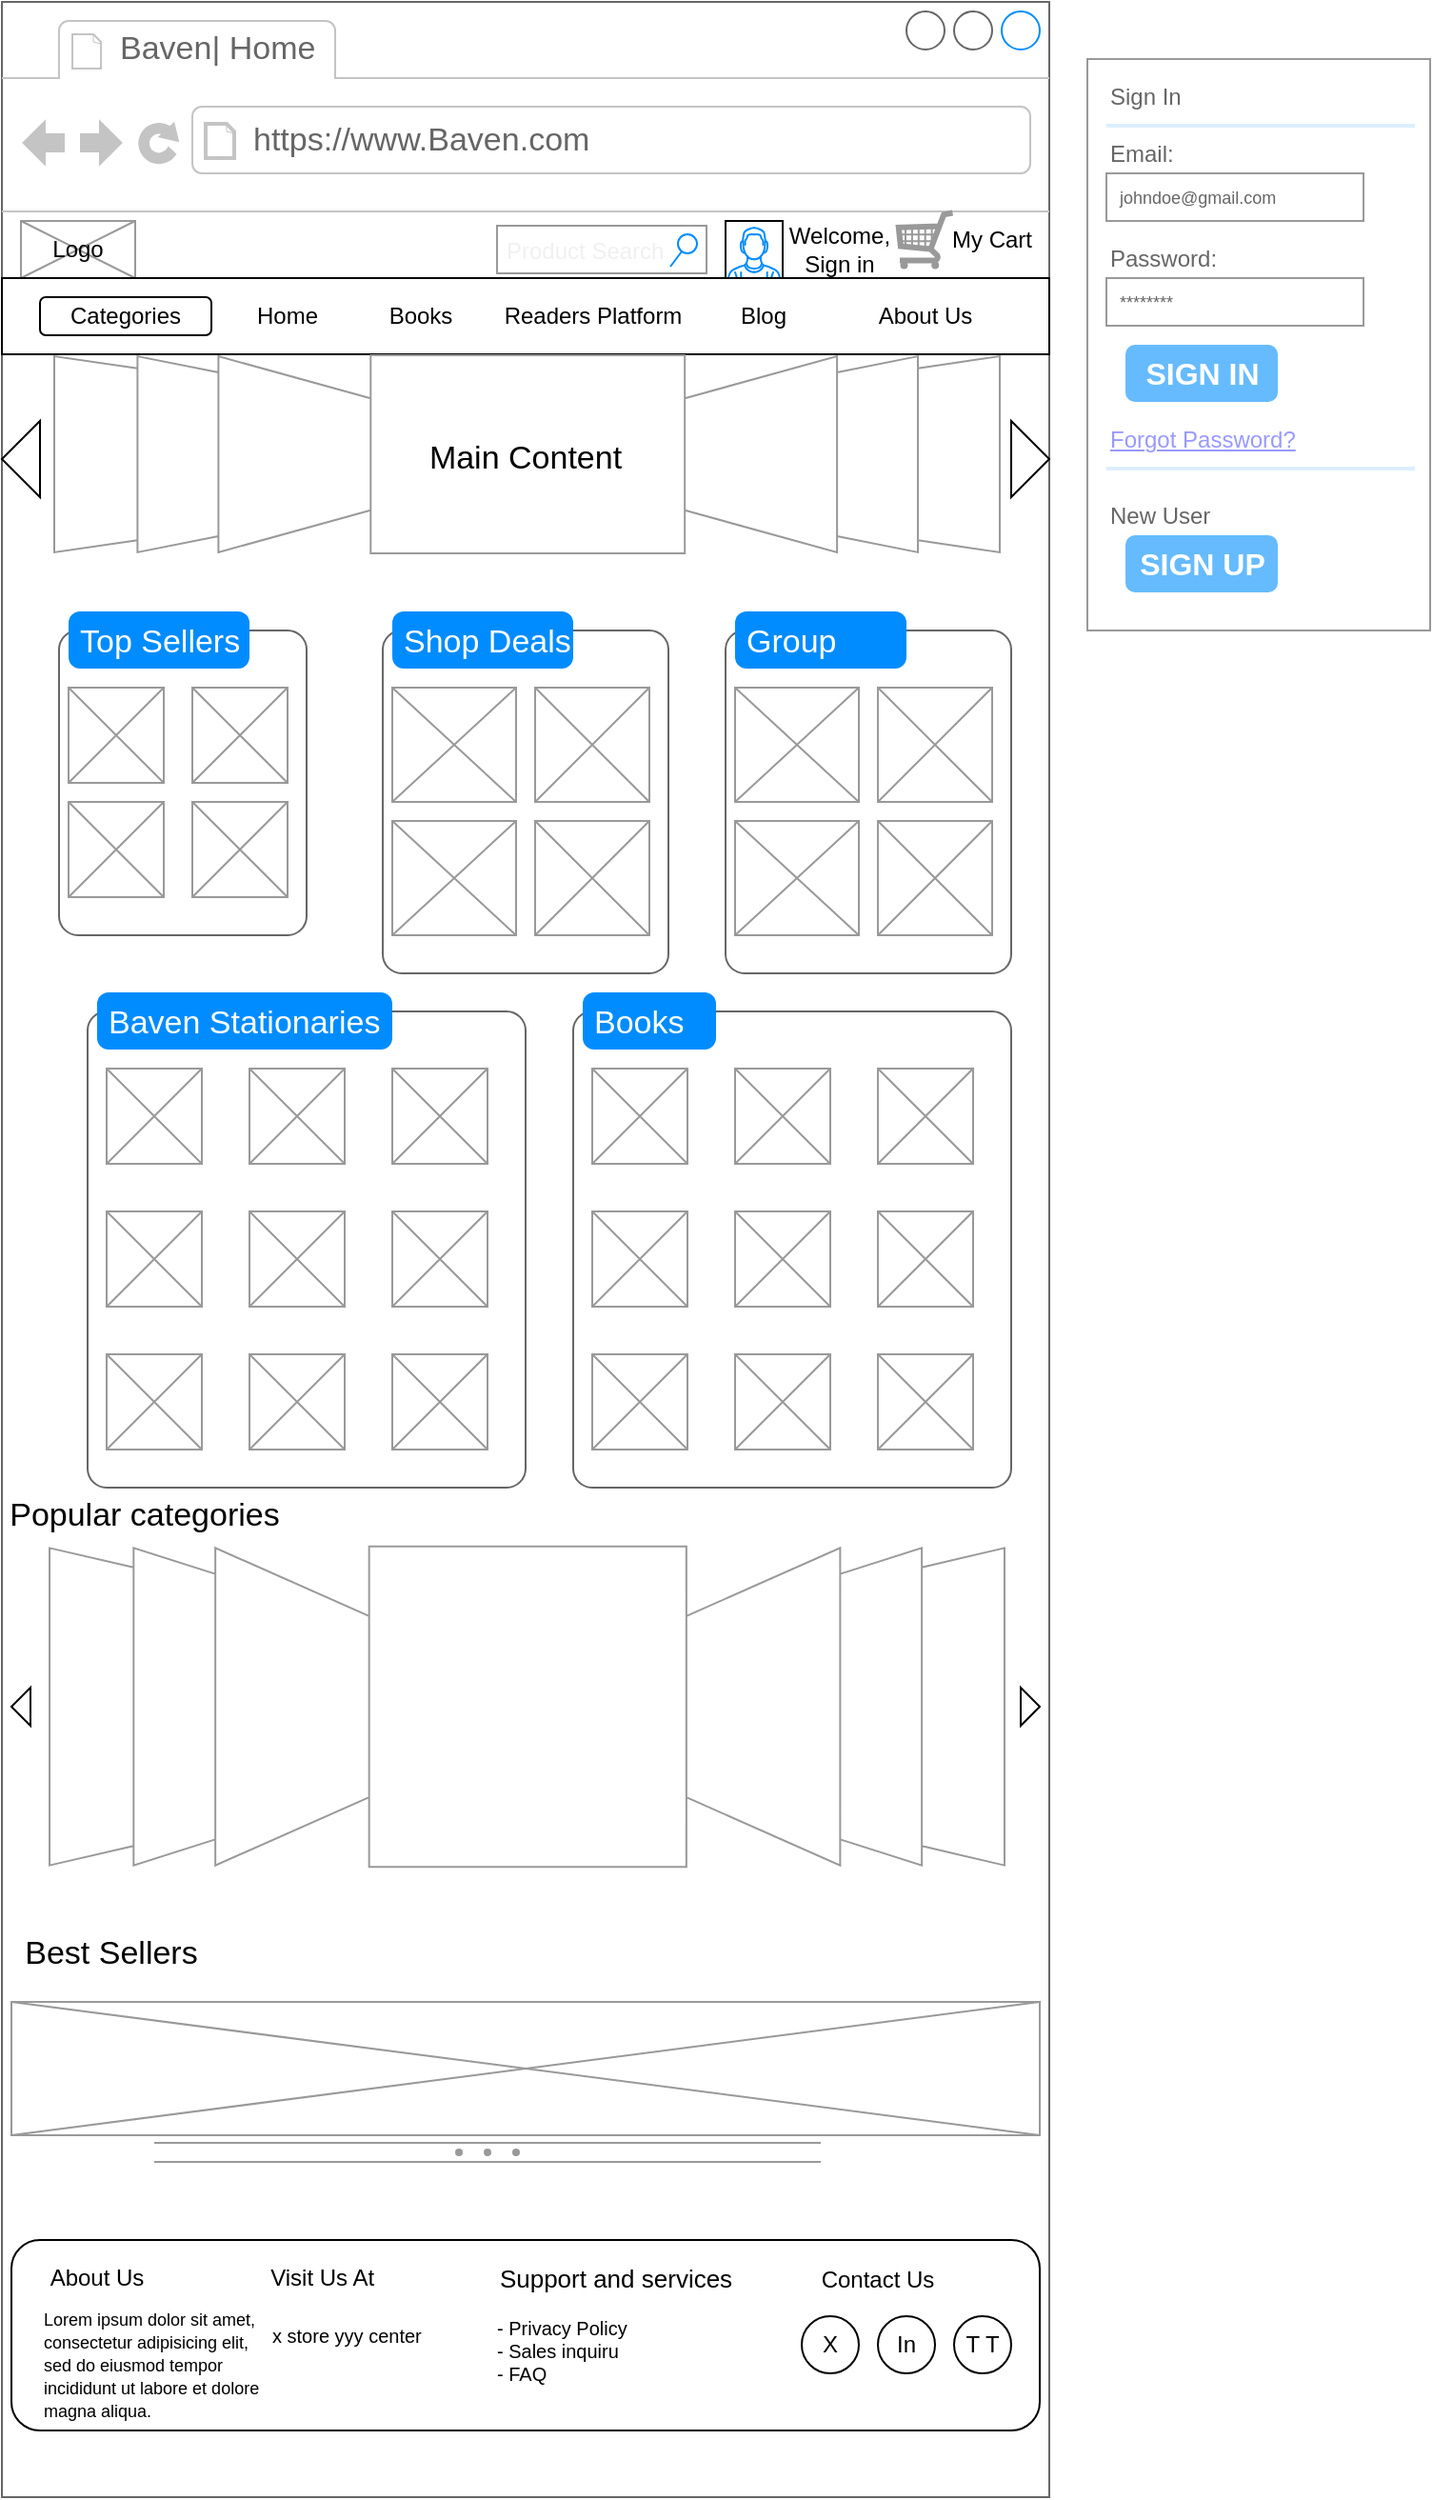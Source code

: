 <mxfile>
    <diagram id="5zHMOyZ5f0ENpmKn1fRv" name="Page-1">
        <mxGraphModel dx="1253" dy="764" grid="1" gridSize="10" guides="1" tooltips="1" connect="1" arrows="1" fold="1" page="1" pageScale="1" pageWidth="850" pageHeight="1100" math="0" shadow="0">
            <root>
                <mxCell id="0"/>
                <mxCell id="1" parent="0"/>
                <mxCell id="2" value="" style="strokeWidth=1;shadow=0;dashed=0;align=center;html=1;shape=mxgraph.mockup.containers.browserWindow;rSize=0;strokeColor=#666666;strokeColor2=#008cff;strokeColor3=#c4c4c4;mainText=,;recursiveResize=0;" vertex="1" parent="1">
                    <mxGeometry x="20" width="550" height="1310" as="geometry"/>
                </mxCell>
                <mxCell id="3" value="Baven| Home" style="strokeWidth=1;shadow=0;dashed=0;align=center;html=1;shape=mxgraph.mockup.containers.anchor;fontSize=17;fontColor=#666666;align=left;" vertex="1" parent="2">
                    <mxGeometry x="60" y="12" width="110" height="26" as="geometry"/>
                </mxCell>
                <mxCell id="4" value="https://www.Baven.com" style="strokeWidth=1;shadow=0;dashed=0;align=center;html=1;shape=mxgraph.mockup.containers.anchor;rSize=0;fontSize=17;fontColor=#666666;align=left;" vertex="1" parent="2">
                    <mxGeometry x="130" y="60" width="250" height="26" as="geometry"/>
                </mxCell>
                <mxCell id="5" value="" style="verticalLabelPosition=bottom;shadow=0;dashed=0;align=center;html=1;verticalAlign=top;strokeWidth=1;shape=mxgraph.mockup.graphics.simpleIcon;strokeColor=#999999;" vertex="1" parent="2">
                    <mxGeometry x="10" y="115" width="60" height="30" as="geometry"/>
                </mxCell>
                <mxCell id="6" value="Logo" style="text;html=1;strokeColor=none;fillColor=none;align=center;verticalAlign=middle;whiteSpace=wrap;rounded=0;" vertex="1" parent="2">
                    <mxGeometry x="10" y="115" width="60" height="30" as="geometry"/>
                </mxCell>
                <mxCell id="7" value="" style="rounded=0;whiteSpace=wrap;html=1;fillColor=none;" vertex="1" parent="2">
                    <mxGeometry y="145" width="550" height="40" as="geometry"/>
                </mxCell>
                <mxCell id="8" value="About Us" style="text;html=1;strokeColor=none;fillColor=none;align=center;verticalAlign=middle;whiteSpace=wrap;rounded=0;" vertex="1" parent="2">
                    <mxGeometry x="455" y="150" width="60" height="30" as="geometry"/>
                </mxCell>
                <mxCell id="9" value="" style="verticalLabelPosition=bottom;shadow=0;dashed=0;align=center;html=1;verticalAlign=top;strokeWidth=1;shape=mxgraph.mockup.containers.userMale;strokeColor2=#008cff;fillColor=none;" vertex="1" parent="2">
                    <mxGeometry x="380" y="115" width="30" height="30" as="geometry"/>
                </mxCell>
                <mxCell id="10" value="Welcome,&lt;br&gt;Sign in" style="text;html=1;strokeColor=none;fillColor=none;align=center;verticalAlign=middle;whiteSpace=wrap;rounded=0;" vertex="1" parent="2">
                    <mxGeometry x="410" y="115" width="60" height="30" as="geometry"/>
                </mxCell>
                <mxCell id="11" value="" style="verticalLabelPosition=bottom;shadow=0;dashed=0;align=center;html=1;verticalAlign=top;strokeWidth=1;shape=mxgraph.mockup.misc.shoppingCart;strokeColor=#999999;fillColor=none;" vertex="1" parent="2">
                    <mxGeometry x="470" y="110" width="30" height="30" as="geometry"/>
                </mxCell>
                <mxCell id="12" value="My Cart" style="text;html=1;strokeColor=none;fillColor=none;align=center;verticalAlign=middle;whiteSpace=wrap;rounded=0;" vertex="1" parent="2">
                    <mxGeometry x="490" y="110" width="60" height="30" as="geometry"/>
                </mxCell>
                <mxCell id="13" value="Blog" style="text;html=1;strokeColor=none;fillColor=none;align=center;verticalAlign=middle;whiteSpace=wrap;rounded=0;" vertex="1" parent="2">
                    <mxGeometry x="370" y="150" width="60" height="30" as="geometry"/>
                </mxCell>
                <mxCell id="14" value="Categories" style="rounded=1;whiteSpace=wrap;html=1;fillColor=none;" vertex="1" parent="2">
                    <mxGeometry x="20" y="155" width="90" height="20" as="geometry"/>
                </mxCell>
                <mxCell id="15" value="Home" style="text;html=1;strokeColor=none;fillColor=none;align=center;verticalAlign=middle;whiteSpace=wrap;rounded=0;" vertex="1" parent="2">
                    <mxGeometry x="120" y="150" width="60" height="30" as="geometry"/>
                </mxCell>
                <mxCell id="16" value="Books" style="text;html=1;strokeColor=none;fillColor=none;align=center;verticalAlign=middle;whiteSpace=wrap;rounded=0;" vertex="1" parent="2">
                    <mxGeometry x="190" y="150" width="60" height="30" as="geometry"/>
                </mxCell>
                <mxCell id="17" value="Readers Platform" style="text;html=1;strokeColor=none;fillColor=none;align=center;verticalAlign=middle;whiteSpace=wrap;rounded=0;" vertex="1" parent="2">
                    <mxGeometry x="257.5" y="150" width="105" height="30" as="geometry"/>
                </mxCell>
                <mxCell id="18" value="" style="triangle;whiteSpace=wrap;html=1;fillColor=none;" vertex="1" parent="2">
                    <mxGeometry x="530" y="220" width="20" height="40" as="geometry"/>
                </mxCell>
                <mxCell id="19" value="" style="triangle;whiteSpace=wrap;html=1;fillColor=none;rotation=-180;" vertex="1" parent="2">
                    <mxGeometry y="220" width="20" height="40" as="geometry"/>
                </mxCell>
                <mxCell id="20" value="&lt;font style=&quot;font-size: 17px;&quot;&gt;Main Content&lt;/font&gt;" style="text;html=1;strokeColor=none;fillColor=none;align=center;verticalAlign=middle;whiteSpace=wrap;rounded=0;" vertex="1" parent="2">
                    <mxGeometry x="160" y="225" width="230" height="30" as="geometry"/>
                </mxCell>
                <mxCell id="21" value="" style="verticalLabelPosition=bottom;shadow=0;dashed=0;align=center;html=1;verticalAlign=top;strokeWidth=1;shape=mxgraph.mockup.navigation.coverFlow;strokeColor=#999999;fontSize=17;fillColor=none;" vertex="1" parent="2">
                    <mxGeometry x="25" y="185" width="500" height="105" as="geometry"/>
                </mxCell>
                <mxCell id="22" value="" style="shape=mxgraph.mockup.containers.marginRect;rectMarginTop=10;strokeColor=#666666;strokeWidth=1;dashed=0;rounded=1;arcSize=5;recursiveResize=0;fontSize=17;fillColor=none;" vertex="1" parent="2">
                    <mxGeometry x="30" y="320" width="130" height="170" as="geometry"/>
                </mxCell>
                <mxCell id="23" value="Top Sellers" style="shape=rect;strokeColor=none;fillColor=#008cff;strokeWidth=1;dashed=0;rounded=1;arcSize=20;fontColor=#ffffff;fontSize=17;spacing=2;spacingTop=-2;align=left;autosize=1;spacingLeft=4;resizeWidth=0;resizeHeight=0;perimeter=none;" vertex="1" parent="22">
                    <mxGeometry x="5" width="95" height="30" as="geometry"/>
                </mxCell>
                <mxCell id="24" value="" style="verticalLabelPosition=bottom;shadow=0;dashed=0;align=center;html=1;verticalAlign=top;strokeWidth=1;shape=mxgraph.mockup.graphics.simpleIcon;strokeColor=#999999;fillColor=#ffffff;fontSize=17;" vertex="1" parent="22">
                    <mxGeometry x="5" y="40" width="50" height="50" as="geometry"/>
                </mxCell>
                <mxCell id="25" value="" style="verticalLabelPosition=bottom;shadow=0;dashed=0;align=center;html=1;verticalAlign=top;strokeWidth=1;shape=mxgraph.mockup.graphics.simpleIcon;strokeColor=#999999;fillColor=#ffffff;fontSize=17;" vertex="1" parent="22">
                    <mxGeometry x="70" y="40" width="50" height="50" as="geometry"/>
                </mxCell>
                <mxCell id="26" value="" style="verticalLabelPosition=bottom;shadow=0;dashed=0;align=center;html=1;verticalAlign=top;strokeWidth=1;shape=mxgraph.mockup.graphics.simpleIcon;strokeColor=#999999;fillColor=#ffffff;fontSize=17;" vertex="1" parent="22">
                    <mxGeometry x="5" y="100" width="50" height="50" as="geometry"/>
                </mxCell>
                <mxCell id="27" value="" style="verticalLabelPosition=bottom;shadow=0;dashed=0;align=center;html=1;verticalAlign=top;strokeWidth=1;shape=mxgraph.mockup.graphics.simpleIcon;strokeColor=#999999;fillColor=#ffffff;fontSize=17;" vertex="1" parent="22">
                    <mxGeometry x="70" y="100" width="50" height="50" as="geometry"/>
                </mxCell>
                <mxCell id="28" value="" style="shape=mxgraph.mockup.containers.marginRect;rectMarginTop=10;strokeColor=#666666;strokeWidth=1;dashed=0;rounded=1;arcSize=5;recursiveResize=0;fontSize=17;fillColor=none;" vertex="1" parent="2">
                    <mxGeometry x="200" y="320" width="150" height="190" as="geometry"/>
                </mxCell>
                <mxCell id="29" value="Shop Deals" style="shape=rect;strokeColor=none;fillColor=#008cff;strokeWidth=1;dashed=0;rounded=1;arcSize=20;fontColor=#ffffff;fontSize=17;spacing=2;spacingTop=-2;align=left;autosize=1;spacingLeft=4;resizeWidth=0;resizeHeight=0;perimeter=none;" vertex="1" parent="28">
                    <mxGeometry x="5" width="95" height="30" as="geometry"/>
                </mxCell>
                <mxCell id="30" value="" style="verticalLabelPosition=bottom;shadow=0;dashed=0;align=center;html=1;verticalAlign=top;strokeWidth=1;shape=mxgraph.mockup.graphics.simpleIcon;strokeColor=#999999;fillColor=#ffffff;fontSize=17;" vertex="1" parent="28">
                    <mxGeometry x="5" y="40" width="65" height="60" as="geometry"/>
                </mxCell>
                <mxCell id="31" value="" style="verticalLabelPosition=bottom;shadow=0;dashed=0;align=center;html=1;verticalAlign=top;strokeWidth=1;shape=mxgraph.mockup.graphics.simpleIcon;strokeColor=#999999;fillColor=#ffffff;fontSize=17;" vertex="1" parent="28">
                    <mxGeometry x="80" y="40" width="60" height="60" as="geometry"/>
                </mxCell>
                <mxCell id="32" value="" style="verticalLabelPosition=bottom;shadow=0;dashed=0;align=center;html=1;verticalAlign=top;strokeWidth=1;shape=mxgraph.mockup.graphics.simpleIcon;strokeColor=#999999;fillColor=#ffffff;fontSize=17;" vertex="1" parent="28">
                    <mxGeometry x="5" y="110" width="65" height="60" as="geometry"/>
                </mxCell>
                <mxCell id="33" value="" style="verticalLabelPosition=bottom;shadow=0;dashed=0;align=center;html=1;verticalAlign=top;strokeWidth=1;shape=mxgraph.mockup.graphics.simpleIcon;strokeColor=#999999;fillColor=#ffffff;fontSize=17;" vertex="1" parent="28">
                    <mxGeometry x="80" y="110" width="60" height="60" as="geometry"/>
                </mxCell>
                <mxCell id="34" value="" style="shape=mxgraph.mockup.containers.marginRect;rectMarginTop=10;strokeColor=#666666;strokeWidth=1;dashed=0;rounded=1;arcSize=5;recursiveResize=0;fontSize=17;fillColor=none;" vertex="1" parent="2">
                    <mxGeometry x="300" y="520" width="230" height="260" as="geometry"/>
                </mxCell>
                <mxCell id="35" value="Books" style="shape=rect;strokeColor=none;fillColor=#008cff;strokeWidth=1;dashed=0;rounded=1;arcSize=20;fontColor=#ffffff;fontSize=17;spacing=2;spacingTop=-2;align=left;autosize=1;spacingLeft=4;resizeWidth=0;resizeHeight=0;perimeter=none;" vertex="1" parent="34">
                    <mxGeometry x="5" width="70" height="30" as="geometry"/>
                </mxCell>
                <mxCell id="36" value="" style="verticalLabelPosition=bottom;shadow=0;dashed=0;align=center;html=1;verticalAlign=top;strokeWidth=1;shape=mxgraph.mockup.graphics.simpleIcon;strokeColor=#999999;fillColor=#ffffff;fontSize=17;" vertex="1" parent="34">
                    <mxGeometry x="10" y="40" width="50" height="50" as="geometry"/>
                </mxCell>
                <mxCell id="37" value="" style="verticalLabelPosition=bottom;shadow=0;dashed=0;align=center;html=1;verticalAlign=top;strokeWidth=1;shape=mxgraph.mockup.graphics.simpleIcon;strokeColor=#999999;fillColor=#ffffff;fontSize=17;" vertex="1" parent="34">
                    <mxGeometry x="85" y="40" width="50" height="50" as="geometry"/>
                </mxCell>
                <mxCell id="38" value="" style="verticalLabelPosition=bottom;shadow=0;dashed=0;align=center;html=1;verticalAlign=top;strokeWidth=1;shape=mxgraph.mockup.graphics.simpleIcon;strokeColor=#999999;fillColor=#ffffff;fontSize=17;" vertex="1" parent="34">
                    <mxGeometry x="160" y="40" width="50" height="50" as="geometry"/>
                </mxCell>
                <mxCell id="39" value="" style="verticalLabelPosition=bottom;shadow=0;dashed=0;align=center;html=1;verticalAlign=top;strokeWidth=1;shape=mxgraph.mockup.graphics.simpleIcon;strokeColor=#999999;fillColor=#ffffff;fontSize=17;" vertex="1" parent="34">
                    <mxGeometry x="10" y="115" width="50" height="50" as="geometry"/>
                </mxCell>
                <mxCell id="40" value="" style="verticalLabelPosition=bottom;shadow=0;dashed=0;align=center;html=1;verticalAlign=top;strokeWidth=1;shape=mxgraph.mockup.graphics.simpleIcon;strokeColor=#999999;fillColor=#ffffff;fontSize=17;" vertex="1" parent="34">
                    <mxGeometry x="85" y="115" width="50" height="50" as="geometry"/>
                </mxCell>
                <mxCell id="41" value="" style="verticalLabelPosition=bottom;shadow=0;dashed=0;align=center;html=1;verticalAlign=top;strokeWidth=1;shape=mxgraph.mockup.graphics.simpleIcon;strokeColor=#999999;fillColor=#ffffff;fontSize=17;" vertex="1" parent="34">
                    <mxGeometry x="160" y="115" width="50" height="50" as="geometry"/>
                </mxCell>
                <mxCell id="42" value="" style="verticalLabelPosition=bottom;shadow=0;dashed=0;align=center;html=1;verticalAlign=top;strokeWidth=1;shape=mxgraph.mockup.graphics.simpleIcon;strokeColor=#999999;fillColor=#ffffff;fontSize=17;" vertex="1" parent="34">
                    <mxGeometry x="10" y="190" width="50" height="50" as="geometry"/>
                </mxCell>
                <mxCell id="43" value="" style="verticalLabelPosition=bottom;shadow=0;dashed=0;align=center;html=1;verticalAlign=top;strokeWidth=1;shape=mxgraph.mockup.graphics.simpleIcon;strokeColor=#999999;fillColor=#ffffff;fontSize=17;" vertex="1" parent="34">
                    <mxGeometry x="85" y="190" width="50" height="50" as="geometry"/>
                </mxCell>
                <mxCell id="44" value="" style="verticalLabelPosition=bottom;shadow=0;dashed=0;align=center;html=1;verticalAlign=top;strokeWidth=1;shape=mxgraph.mockup.graphics.simpleIcon;strokeColor=#999999;fillColor=#ffffff;fontSize=17;" vertex="1" parent="34">
                    <mxGeometry x="160" y="190" width="50" height="50" as="geometry"/>
                </mxCell>
                <mxCell id="45" value="" style="shape=mxgraph.mockup.containers.marginRect;rectMarginTop=10;strokeColor=#666666;strokeWidth=1;dashed=0;rounded=1;arcSize=5;recursiveResize=0;fontSize=17;fillColor=none;" vertex="1" parent="2">
                    <mxGeometry x="45" y="520" width="230" height="260" as="geometry"/>
                </mxCell>
                <mxCell id="46" value="Baven Stationaries" style="shape=rect;strokeColor=none;fillColor=#008cff;strokeWidth=1;dashed=0;rounded=1;arcSize=20;fontColor=#ffffff;fontSize=17;spacing=2;spacingTop=-2;align=left;autosize=1;spacingLeft=4;resizeWidth=0;resizeHeight=0;perimeter=none;" vertex="1" parent="45">
                    <mxGeometry x="5" width="155" height="30" as="geometry"/>
                </mxCell>
                <mxCell id="47" value="" style="verticalLabelPosition=bottom;shadow=0;dashed=0;align=center;html=1;verticalAlign=top;strokeWidth=1;shape=mxgraph.mockup.graphics.simpleIcon;strokeColor=#999999;fillColor=#ffffff;fontSize=17;" vertex="1" parent="45">
                    <mxGeometry x="10" y="40" width="50" height="50" as="geometry"/>
                </mxCell>
                <mxCell id="48" value="" style="verticalLabelPosition=bottom;shadow=0;dashed=0;align=center;html=1;verticalAlign=top;strokeWidth=1;shape=mxgraph.mockup.graphics.simpleIcon;strokeColor=#999999;fillColor=#ffffff;fontSize=17;" vertex="1" parent="45">
                    <mxGeometry x="85" y="40" width="50" height="50" as="geometry"/>
                </mxCell>
                <mxCell id="49" value="" style="verticalLabelPosition=bottom;shadow=0;dashed=0;align=center;html=1;verticalAlign=top;strokeWidth=1;shape=mxgraph.mockup.graphics.simpleIcon;strokeColor=#999999;fillColor=#ffffff;fontSize=17;" vertex="1" parent="45">
                    <mxGeometry x="160" y="40" width="50" height="50" as="geometry"/>
                </mxCell>
                <mxCell id="50" value="" style="verticalLabelPosition=bottom;shadow=0;dashed=0;align=center;html=1;verticalAlign=top;strokeWidth=1;shape=mxgraph.mockup.graphics.simpleIcon;strokeColor=#999999;fillColor=#ffffff;fontSize=17;" vertex="1" parent="45">
                    <mxGeometry x="10" y="115" width="50" height="50" as="geometry"/>
                </mxCell>
                <mxCell id="51" value="" style="verticalLabelPosition=bottom;shadow=0;dashed=0;align=center;html=1;verticalAlign=top;strokeWidth=1;shape=mxgraph.mockup.graphics.simpleIcon;strokeColor=#999999;fillColor=#ffffff;fontSize=17;" vertex="1" parent="45">
                    <mxGeometry x="85" y="115" width="50" height="50" as="geometry"/>
                </mxCell>
                <mxCell id="52" value="" style="verticalLabelPosition=bottom;shadow=0;dashed=0;align=center;html=1;verticalAlign=top;strokeWidth=1;shape=mxgraph.mockup.graphics.simpleIcon;strokeColor=#999999;fillColor=#ffffff;fontSize=17;" vertex="1" parent="45">
                    <mxGeometry x="160" y="115" width="50" height="50" as="geometry"/>
                </mxCell>
                <mxCell id="53" value="" style="verticalLabelPosition=bottom;shadow=0;dashed=0;align=center;html=1;verticalAlign=top;strokeWidth=1;shape=mxgraph.mockup.graphics.simpleIcon;strokeColor=#999999;fillColor=#ffffff;fontSize=17;" vertex="1" parent="45">
                    <mxGeometry x="10" y="190" width="50" height="50" as="geometry"/>
                </mxCell>
                <mxCell id="54" value="" style="verticalLabelPosition=bottom;shadow=0;dashed=0;align=center;html=1;verticalAlign=top;strokeWidth=1;shape=mxgraph.mockup.graphics.simpleIcon;strokeColor=#999999;fillColor=#ffffff;fontSize=17;" vertex="1" parent="45">
                    <mxGeometry x="85" y="190" width="50" height="50" as="geometry"/>
                </mxCell>
                <mxCell id="55" value="" style="verticalLabelPosition=bottom;shadow=0;dashed=0;align=center;html=1;verticalAlign=top;strokeWidth=1;shape=mxgraph.mockup.graphics.simpleIcon;strokeColor=#999999;fillColor=#ffffff;fontSize=17;" vertex="1" parent="45">
                    <mxGeometry x="160" y="190" width="50" height="50" as="geometry"/>
                </mxCell>
                <mxCell id="56" value="" style="shape=mxgraph.mockup.containers.marginRect;rectMarginTop=10;strokeColor=#666666;strokeWidth=1;dashed=0;rounded=1;arcSize=5;recursiveResize=0;fontSize=17;fillColor=none;" vertex="1" parent="2">
                    <mxGeometry x="380" y="320" width="150" height="190" as="geometry"/>
                </mxCell>
                <mxCell id="57" value="Group" style="shape=rect;strokeColor=none;fillColor=#008cff;strokeWidth=1;dashed=0;rounded=1;arcSize=20;fontColor=#ffffff;fontSize=17;spacing=2;spacingTop=-2;align=left;autosize=1;spacingLeft=4;resizeWidth=0;resizeHeight=0;perimeter=none;" vertex="1" parent="56">
                    <mxGeometry x="5" width="90" height="30" as="geometry"/>
                </mxCell>
                <mxCell id="58" value="" style="verticalLabelPosition=bottom;shadow=0;dashed=0;align=center;html=1;verticalAlign=top;strokeWidth=1;shape=mxgraph.mockup.graphics.simpleIcon;strokeColor=#999999;fillColor=#ffffff;fontSize=17;" vertex="1" parent="56">
                    <mxGeometry x="5" y="40" width="65" height="60" as="geometry"/>
                </mxCell>
                <mxCell id="59" value="" style="verticalLabelPosition=bottom;shadow=0;dashed=0;align=center;html=1;verticalAlign=top;strokeWidth=1;shape=mxgraph.mockup.graphics.simpleIcon;strokeColor=#999999;fillColor=#ffffff;fontSize=17;" vertex="1" parent="56">
                    <mxGeometry x="80" y="40" width="60" height="60" as="geometry"/>
                </mxCell>
                <mxCell id="60" value="" style="verticalLabelPosition=bottom;shadow=0;dashed=0;align=center;html=1;verticalAlign=top;strokeWidth=1;shape=mxgraph.mockup.graphics.simpleIcon;strokeColor=#999999;fillColor=#ffffff;fontSize=17;" vertex="1" parent="56">
                    <mxGeometry x="5" y="110" width="65" height="60" as="geometry"/>
                </mxCell>
                <mxCell id="61" value="" style="verticalLabelPosition=bottom;shadow=0;dashed=0;align=center;html=1;verticalAlign=top;strokeWidth=1;shape=mxgraph.mockup.graphics.simpleIcon;strokeColor=#999999;fillColor=#ffffff;fontSize=17;" vertex="1" parent="56">
                    <mxGeometry x="80" y="110" width="60" height="60" as="geometry"/>
                </mxCell>
                <mxCell id="62" value="" style="verticalLabelPosition=bottom;shadow=0;dashed=0;align=center;html=1;verticalAlign=top;strokeWidth=1;shape=mxgraph.mockup.navigation.coverFlow;strokeColor=#999999;fontSize=17;fillColor=none;" vertex="1" parent="2">
                    <mxGeometry x="22.5" y="810" width="505" height="170" as="geometry"/>
                </mxCell>
                <mxCell id="63" value="Popular categories" style="text;html=1;strokeColor=none;fillColor=none;align=center;verticalAlign=middle;whiteSpace=wrap;rounded=0;fontSize=17;" vertex="1" parent="2">
                    <mxGeometry y="780" width="150" height="30" as="geometry"/>
                </mxCell>
                <mxCell id="64" value="" style="verticalLabelPosition=bottom;shadow=0;dashed=0;align=center;html=1;verticalAlign=top;strokeWidth=1;shape=mxgraph.mockup.graphics.simpleIcon;strokeColor=#999999;fontSize=17;fillColor=none;" vertex="1" parent="2">
                    <mxGeometry x="5" y="1050" width="540" height="70" as="geometry"/>
                </mxCell>
                <mxCell id="65" value="Best Sellers" style="text;html=1;strokeColor=none;fillColor=none;align=center;verticalAlign=middle;whiteSpace=wrap;rounded=0;fontSize=17;" vertex="1" parent="2">
                    <mxGeometry x="5" y="1010" width="105" height="30" as="geometry"/>
                </mxCell>
                <mxCell id="66" value="" style="rounded=1;whiteSpace=wrap;html=1;fontSize=17;fillColor=none;" vertex="1" parent="2">
                    <mxGeometry x="5" y="1175" width="540" height="100" as="geometry"/>
                </mxCell>
                <mxCell id="67" value="&lt;font style=&quot;font-size: 12px;&quot;&gt;Contact Us&lt;/font&gt;" style="text;html=1;strokeColor=none;fillColor=none;align=center;verticalAlign=middle;whiteSpace=wrap;rounded=0;fontSize=17;" vertex="1" parent="2">
                    <mxGeometry x="420" y="1180" width="80" height="30" as="geometry"/>
                </mxCell>
                <mxCell id="68" value="&lt;font style=&quot;font-size: 13px;&quot;&gt;Support and services&lt;/font&gt;" style="text;html=1;strokeColor=none;fillColor=none;align=center;verticalAlign=middle;whiteSpace=wrap;rounded=0;fontSize=14;" vertex="1" parent="2">
                    <mxGeometry x="250" y="1180" width="145" height="30" as="geometry"/>
                </mxCell>
                <mxCell id="69" value="About Us" style="text;html=1;strokeColor=none;fillColor=none;align=center;verticalAlign=middle;whiteSpace=wrap;rounded=0;fontSize=12;" vertex="1" parent="2">
                    <mxGeometry x="20" y="1180" width="60" height="30" as="geometry"/>
                </mxCell>
                <mxCell id="70" value="Visit Us At&amp;nbsp;" style="text;html=1;strokeColor=none;fillColor=none;align=center;verticalAlign=middle;whiteSpace=wrap;rounded=0;fontSize=12;" vertex="1" parent="2">
                    <mxGeometry x="140" y="1180" width="60" height="30" as="geometry"/>
                </mxCell>
                <mxCell id="71" value="X" style="ellipse;whiteSpace=wrap;html=1;aspect=fixed;fontSize=12;fillColor=none;" vertex="1" parent="2">
                    <mxGeometry x="420" y="1215" width="30" height="30" as="geometry"/>
                </mxCell>
                <mxCell id="72" value="In&lt;span style=&quot;color: rgba(0, 0, 0, 0); font-family: monospace; font-size: 0px; text-align: start;&quot;&gt;%3CmxGraphModel%3E%3Croot%3E%3CmxCell%20id%3D%220%22%2F%3E%3CmxCell%20id%3D%221%22%20parent%3D%220%22%2F%3E%3CmxCell%20id%3D%222%22%20value%3D%22X%22%20style%3D%22ellipse%3BwhiteSpace%3Dwrap%3Bhtml%3D1%3Baspect%3Dfixed%3BfontSize%3D12%3BfillColor%3Dnone%3B%22%20vertex%3D%221%22%20parent%3D%221%22%3E%3CmxGeometry%20x%3D%22550%22%20y%3D%221250%22%20width%3D%2230%22%20height%3D%2230%22%20as%3D%22geometry%22%2F%3E%3C%2FmxCell%3E%3C%2Froot%3E%3C%2FmxGraphModel%3E&lt;/span&gt;" style="ellipse;whiteSpace=wrap;html=1;aspect=fixed;fontSize=12;fillColor=none;" vertex="1" parent="2">
                    <mxGeometry x="460" y="1215" width="30" height="30" as="geometry"/>
                </mxCell>
                <mxCell id="73" value="T T" style="ellipse;whiteSpace=wrap;html=1;aspect=fixed;fontSize=12;fillColor=none;" vertex="1" parent="2">
                    <mxGeometry x="500" y="1215" width="30" height="30" as="geometry"/>
                </mxCell>
                <mxCell id="74" value="&lt;span style=&quot;background-color: initial; font-size: 10px; text-align: justify;&quot;&gt;x store yyy center&lt;/span&gt;" style="text;html=1;strokeColor=none;fillColor=none;align=left;verticalAlign=middle;whiteSpace=wrap;rounded=0;fontSize=12;" vertex="1" parent="2">
                    <mxGeometry x="140" y="1210" width="90" height="30" as="geometry"/>
                </mxCell>
                <mxCell id="75" value="&lt;div style=&quot;&quot;&gt;&lt;font style=&quot;font-size: 9px;&quot;&gt;Lorem ipsum dolor sit amet, consectetur adipisicing elit, sed do eiusmod tempor incididunt ut labore et dolore magna aliqua.&lt;/font&gt;&lt;br&gt;&lt;/div&gt;" style="text;html=1;strokeColor=none;fillColor=none;align=left;verticalAlign=middle;whiteSpace=wrap;rounded=0;fontSize=10;" vertex="1" parent="2">
                    <mxGeometry x="20" y="1210" width="120" height="60" as="geometry"/>
                </mxCell>
                <mxCell id="76" value="&lt;div style=&quot;&quot;&gt;&lt;span style=&quot;background-color: initial;&quot;&gt;- Privacy Policy&lt;/span&gt;&lt;/div&gt;&lt;div style=&quot;&quot;&gt;&lt;span style=&quot;background-color: initial;&quot;&gt;- Sales inquiru&lt;/span&gt;&lt;/div&gt;&lt;div style=&quot;&quot;&gt;&lt;span style=&quot;background-color: initial;&quot;&gt;- FAQ&lt;/span&gt;&lt;/div&gt;" style="text;html=1;strokeColor=none;fillColor=none;align=left;verticalAlign=middle;whiteSpace=wrap;rounded=0;fontSize=10;" vertex="1" parent="2">
                    <mxGeometry x="257.5" y="1215" width="120" height="35" as="geometry"/>
                </mxCell>
                <mxCell id="77" value="&lt;span style=&quot;color: rgb(240, 240, 240); font-size: 12px; text-align: center;&quot;&gt;Product Search&amp;nbsp;&lt;/span&gt;" style="strokeWidth=1;shadow=0;dashed=0;align=center;html=1;shape=mxgraph.mockup.forms.searchBox;strokeColor=#999999;mainText=;strokeColor2=#008cff;fontColor=#666666;fontSize=17;align=left;spacingLeft=3;fillColor=none;" vertex="1" parent="2">
                    <mxGeometry x="260" y="117.5" width="110" height="25" as="geometry"/>
                </mxCell>
                <mxCell id="78" value="" style="verticalLabelPosition=bottom;shadow=0;dashed=0;align=center;html=1;verticalAlign=top;strokeWidth=1;shape=mxgraph.mockup.forms.splitter;strokeColor=#999999;fontSize=20;fillColor=none;" vertex="1" parent="2">
                    <mxGeometry x="80" y="1124" width="350" height="10" as="geometry"/>
                </mxCell>
                <mxCell id="79" value="" style="triangle;whiteSpace=wrap;html=1;fillColor=none;rotation=-180;" vertex="1" parent="2">
                    <mxGeometry x="5" y="885" width="10" height="20" as="geometry"/>
                </mxCell>
                <mxCell id="80" value="" style="triangle;whiteSpace=wrap;html=1;fillColor=none;" vertex="1" parent="2">
                    <mxGeometry x="535" y="885" width="10" height="20" as="geometry"/>
                </mxCell>
                <mxCell id="81" value="" style="strokeWidth=1;shadow=0;dashed=0;align=center;html=1;shape=mxgraph.mockup.forms.rrect;rSize=0;strokeColor=#999999;fillColor=#ffffff;fontSize=9;" vertex="1" parent="1">
                    <mxGeometry x="590" y="30" width="180" height="300" as="geometry"/>
                </mxCell>
                <mxCell id="82" value="Sign In" style="strokeWidth=1;shadow=0;dashed=0;align=center;html=1;shape=mxgraph.mockup.forms.anchor;fontSize=12;fontColor=#666666;align=left;resizeWidth=1;spacingLeft=0;fillColor=none;" vertex="1" parent="81">
                    <mxGeometry width="90" height="20" relative="1" as="geometry">
                        <mxPoint x="10" y="10" as="offset"/>
                    </mxGeometry>
                </mxCell>
                <mxCell id="83" value="" style="shape=line;strokeColor=#ddeeff;strokeWidth=2;html=1;resizeWidth=1;fontSize=9;fillColor=none;" vertex="1" parent="81">
                    <mxGeometry width="162" height="10" relative="1" as="geometry">
                        <mxPoint x="10" y="30" as="offset"/>
                    </mxGeometry>
                </mxCell>
                <mxCell id="84" value="Email:" style="strokeWidth=1;shadow=0;dashed=0;align=center;html=1;shape=mxgraph.mockup.forms.anchor;fontSize=12;fontColor=#666666;align=left;resizeWidth=1;spacingLeft=0;fillColor=none;" vertex="1" parent="81">
                    <mxGeometry width="90" height="20" relative="1" as="geometry">
                        <mxPoint x="10" y="40" as="offset"/>
                    </mxGeometry>
                </mxCell>
                <mxCell id="85" value="johndoe@gmail.com" style="strokeWidth=1;shadow=0;dashed=0;align=center;html=1;shape=mxgraph.mockup.forms.rrect;rSize=0;strokeColor=#999999;fontColor=#666666;align=left;spacingLeft=5;resizeWidth=1;fontSize=9;fillColor=none;" vertex="1" parent="81">
                    <mxGeometry width="135" height="25" relative="1" as="geometry">
                        <mxPoint x="10" y="60" as="offset"/>
                    </mxGeometry>
                </mxCell>
                <mxCell id="86" value="Password:" style="strokeWidth=1;shadow=0;dashed=0;align=center;html=1;shape=mxgraph.mockup.forms.anchor;fontSize=12;fontColor=#666666;align=left;resizeWidth=1;spacingLeft=0;fillColor=none;" vertex="1" parent="81">
                    <mxGeometry width="90" height="20" relative="1" as="geometry">
                        <mxPoint x="10" y="95" as="offset"/>
                    </mxGeometry>
                </mxCell>
                <mxCell id="87" value="********" style="strokeWidth=1;shadow=0;dashed=0;align=center;html=1;shape=mxgraph.mockup.forms.rrect;rSize=0;strokeColor=#999999;fontColor=#666666;align=left;spacingLeft=5;resizeWidth=1;fontSize=9;fillColor=none;" vertex="1" parent="81">
                    <mxGeometry width="135" height="25" relative="1" as="geometry">
                        <mxPoint x="10" y="115" as="offset"/>
                    </mxGeometry>
                </mxCell>
                <mxCell id="88" value="SIGN IN" style="strokeWidth=1;shadow=0;dashed=0;align=center;html=1;shape=mxgraph.mockup.forms.rrect;rSize=5;strokeColor=none;fontColor=#ffffff;fillColor=#66bbff;fontSize=16;fontStyle=1;" vertex="1" parent="81">
                    <mxGeometry y="1" width="80" height="30" relative="1" as="geometry">
                        <mxPoint x="20" y="-150" as="offset"/>
                    </mxGeometry>
                </mxCell>
                <mxCell id="89" value="Forgot Password?" style="strokeWidth=1;shadow=0;dashed=0;align=center;html=1;shape=mxgraph.mockup.forms.anchor;fontSize=12;fontColor=#9999ff;align=left;spacingLeft=0;fontStyle=4;resizeWidth=1;fillColor=none;" vertex="1" parent="81">
                    <mxGeometry y="1" width="135" height="20" relative="1" as="geometry">
                        <mxPoint x="10" y="-110" as="offset"/>
                    </mxGeometry>
                </mxCell>
                <mxCell id="90" value="" style="shape=line;strokeColor=#ddeeff;strokeWidth=2;html=1;resizeWidth=1;fontSize=9;fillColor=none;" vertex="1" parent="81">
                    <mxGeometry y="1" width="162" height="10" relative="1" as="geometry">
                        <mxPoint x="10" y="-90" as="offset"/>
                    </mxGeometry>
                </mxCell>
                <mxCell id="91" value="New User" style="strokeWidth=1;shadow=0;dashed=0;align=center;html=1;shape=mxgraph.mockup.forms.anchor;fontSize=12;fontColor=#666666;align=left;spacingLeft=0;resizeWidth=1;fillColor=none;" vertex="1" parent="81">
                    <mxGeometry y="1" width="135" height="20" relative="1" as="geometry">
                        <mxPoint x="10" y="-70" as="offset"/>
                    </mxGeometry>
                </mxCell>
                <mxCell id="92" value="SIGN UP" style="strokeWidth=1;shadow=0;dashed=0;align=center;html=1;shape=mxgraph.mockup.forms.rrect;rSize=5;strokeColor=none;fontColor=#ffffff;fillColor=#66bbff;fontSize=16;fontStyle=1;" vertex="1" parent="81">
                    <mxGeometry y="1" width="80" height="30" relative="1" as="geometry">
                        <mxPoint x="20" y="-50" as="offset"/>
                    </mxGeometry>
                </mxCell>
            </root>
        </mxGraphModel>
    </diagram>
</mxfile>